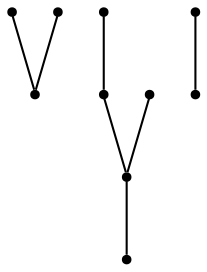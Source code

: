 graph {
  node [shape=point,comment="{\"directed\":false,\"doi\":\"10.1007/978-3-662-45803-7_38\",\"figure\":\"3 (1)\"}"]

  v0 [pos="1812.810031584775,730.9445038570112"]
  v1 [pos="1798.9750858114326,647.9425621112176"]
  v2 [pos="1785.135940843703,758.6130051888003"]
  v3 [pos="1674.4436498254877,765.5293671825533"]
  v4 [pos="1757.4659220487033,675.6113178894049"]
  v5 [pos="1702.1177405665594,620.2740607794285"]
  v6 [pos="1674.4436498254877,647.9425621112176"]
  v7 [pos="1619.099540289416,793.1978685143424"]
  v8 [pos="1619.099540289416,737.8606114043661"]
  v9 [pos="1397.710759058598,675.6113178894049"]

  v0 -- v1 [id="-1",pos="1812.810031584775,730.9445038570112 1798.9750858114326,647.9425621112176 1798.9750858114326,647.9425621112176 1798.9750858114326,647.9425621112176"]
  v9 -- v4 [id="-2",pos="1397.710759058598,675.6113178894049 1757.4659220487033,675.6113178894049 1757.4659220487033,675.6113178894049 1757.4659220487033,675.6113178894049"]
  v8 -- v7 [id="-3",pos="1619.099540289416,737.8606114043661 1646.7705770709338,765.5292399593543 1646.7705770709338,765.5292399593543 1646.7705770709338,765.5292399593543 1619.099540289416,793.1978685143424 1619.099540289416,793.1978685143424 1619.099540289416,793.1978685143424"]
  v6 -- v1 [id="-5",pos="1674.4436498254877,647.9425621112176 1694.7842929389565,615.5299076864433 1694.7842929389565,615.5299076864433 1694.7842929389565,615.5299076864433 1703.4655547164366,611.669574157335 1703.4655547164366,611.669574157335 1703.4655547164366,611.669574157335 1798.9750858114326,647.9425621112176 1798.9750858114326,647.9425621112176 1798.9750858114326,647.9425621112176"]
  v5 -- v2 [id="-6",pos="1702.1177405665594,620.2740607794285 1758.209179455183,665.6894986526341 1758.209179455183,665.6894986526341 1758.209179455183,665.6894986526341 1765.7396074740254,674.7609580268811 1765.7396074740254,674.7609580268811 1765.7396074740254,674.7609580268811 1785.135940843703,758.6130051888003 1785.135940843703,758.6130051888003 1785.135940843703,758.6130051888003"]
  v2 -- v3 [id="-9",pos="1785.135940843703,758.6130051888003 1674.4436498254877,765.5293671825533 1674.4436498254877,765.5293671825533 1674.4436498254877,765.5293671825533"]
  v4 -- v2 [id="-10",pos="1757.4659220487033,675.6113178894049 1785.135940843703,758.6130051888003 1785.135940843703,758.6130051888003 1785.135940843703,758.6130051888003"]
}